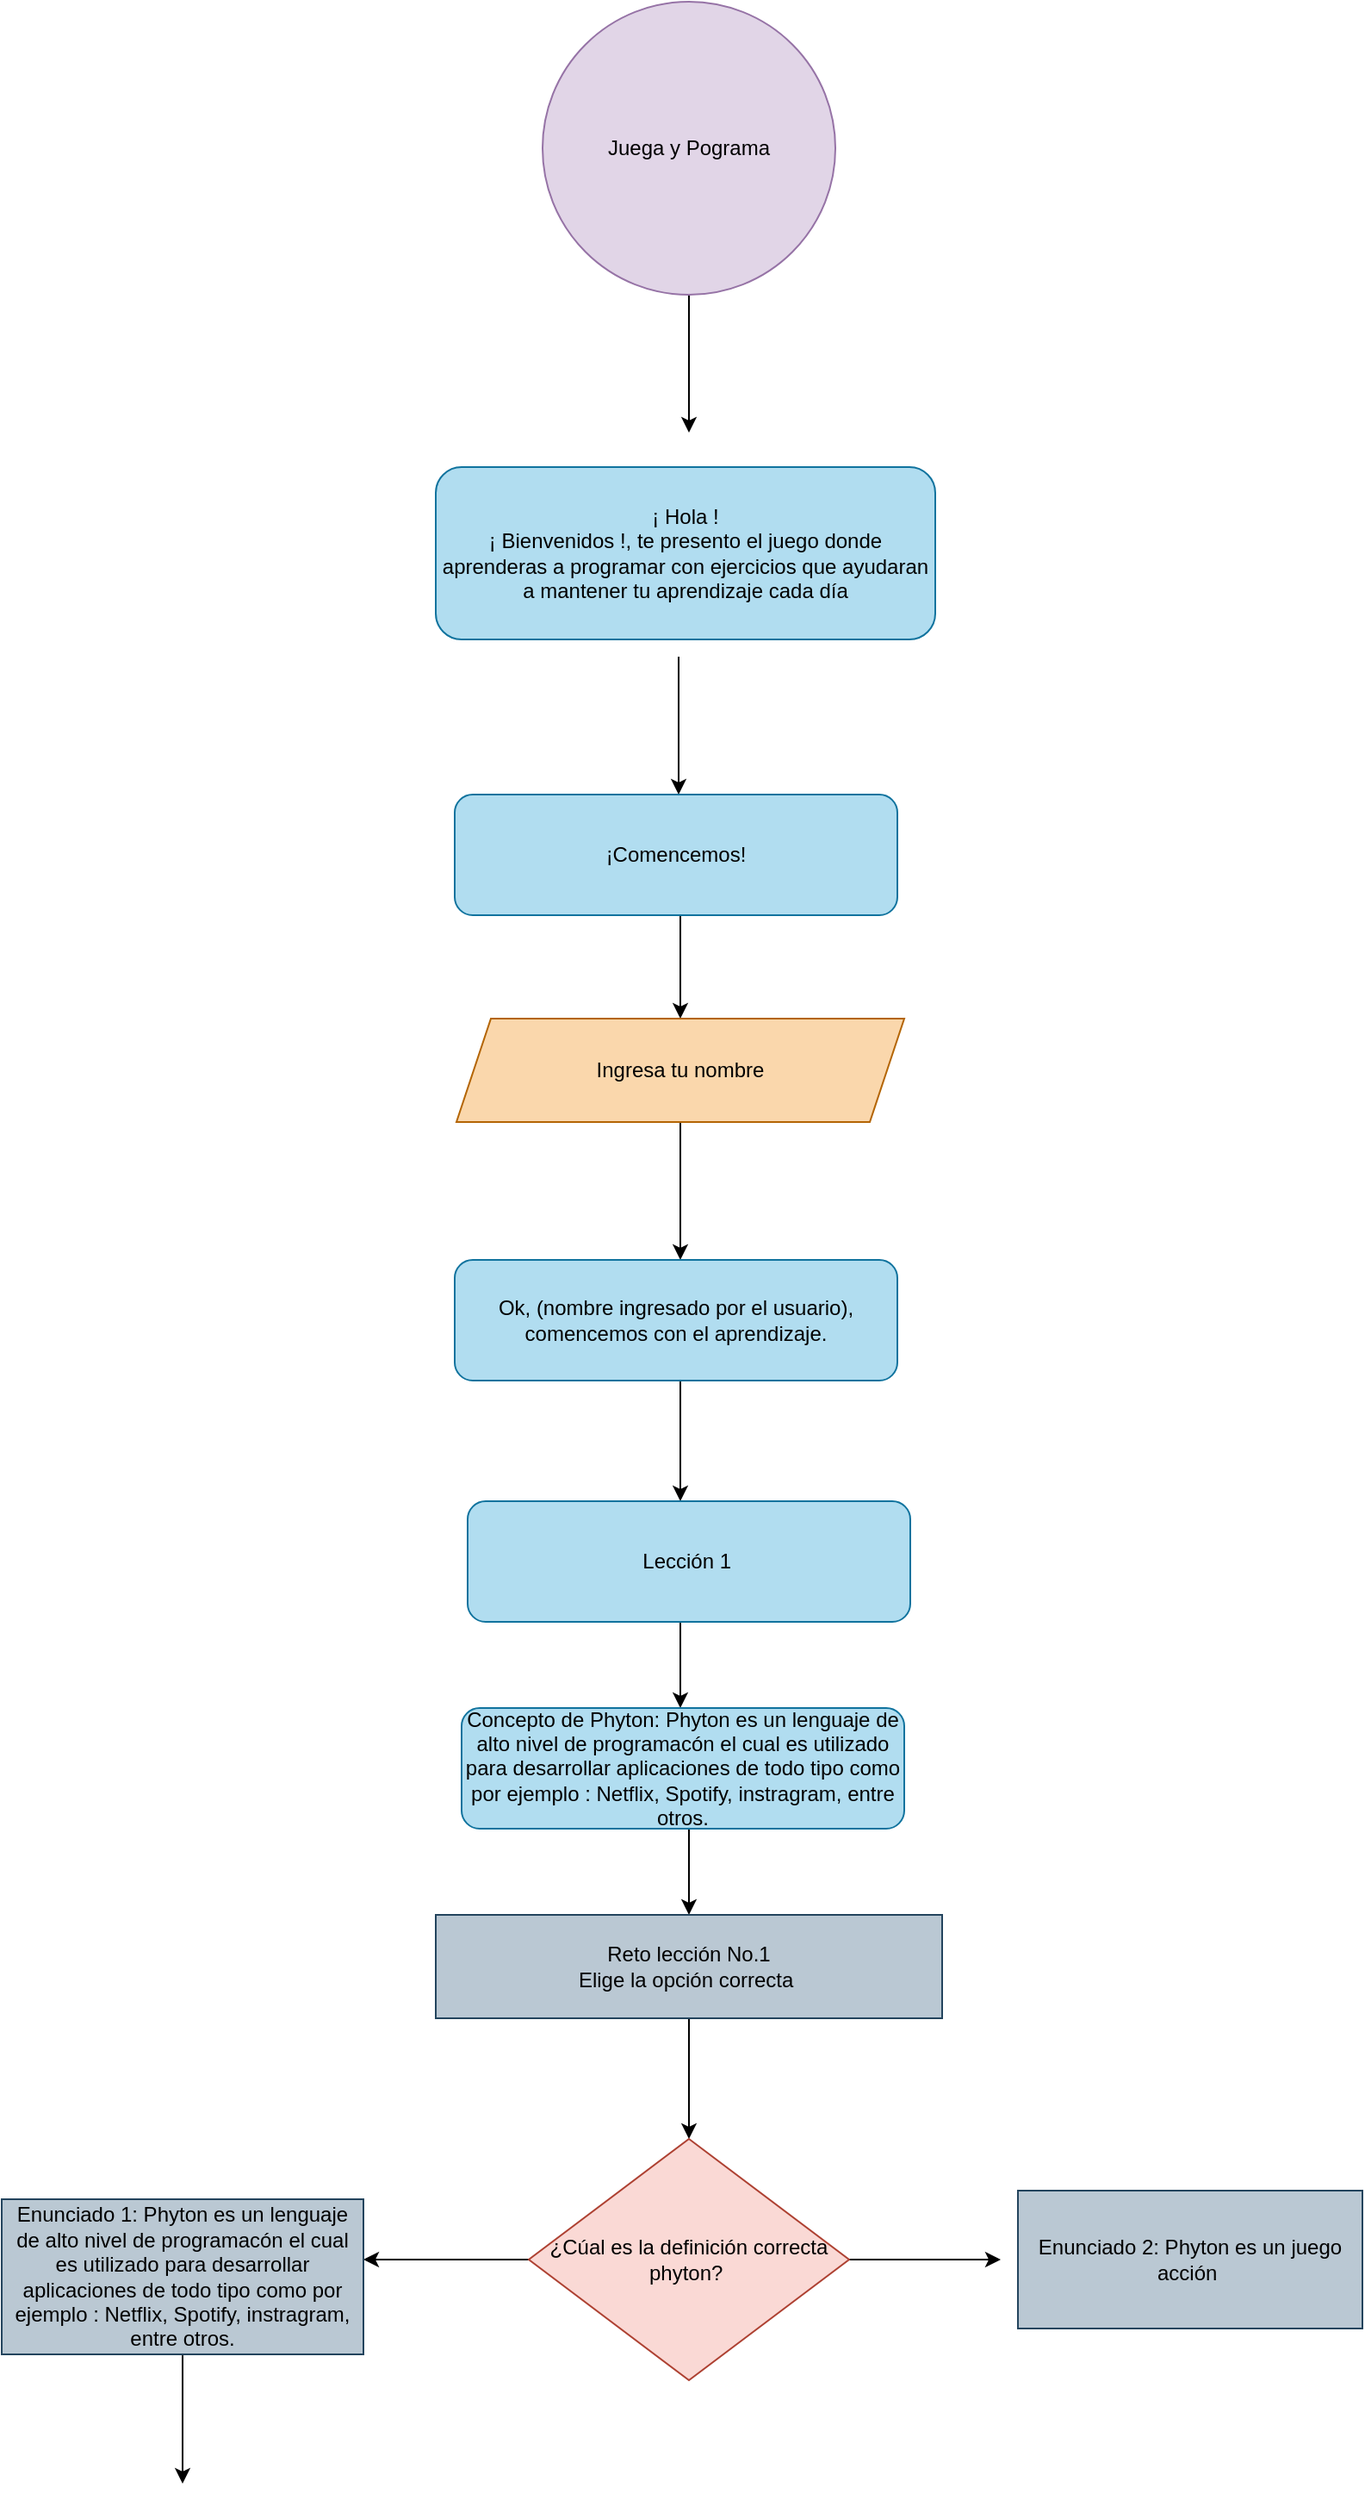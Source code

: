 <mxfile version="21.7.4" type="github">
  <diagram name="Página-1" id="wZ6IoTYDzUvtT-8nd7Mi">
    <mxGraphModel dx="880" dy="470" grid="1" gridSize="10" guides="1" tooltips="1" connect="1" arrows="1" fold="1" page="1" pageScale="1" pageWidth="827" pageHeight="1169" math="0" shadow="0">
      <root>
        <mxCell id="0" />
        <mxCell id="1" parent="0" />
        <mxCell id="Ye6Lir1v8M7o-369fLMi-2" style="edgeStyle=orthogonalEdgeStyle;rounded=0;orthogonalLoop=1;jettySize=auto;html=1;" edge="1" parent="1" source="Ye6Lir1v8M7o-369fLMi-1">
          <mxGeometry relative="1" as="geometry">
            <mxPoint x="419" y="290" as="targetPoint" />
          </mxGeometry>
        </mxCell>
        <mxCell id="Ye6Lir1v8M7o-369fLMi-1" value="Juega y Pograma" style="ellipse;whiteSpace=wrap;html=1;aspect=fixed;fillColor=#e1d5e7;strokeColor=#9673a6;" vertex="1" parent="1">
          <mxGeometry x="334" y="40" width="170" height="170" as="geometry" />
        </mxCell>
        <mxCell id="Ye6Lir1v8M7o-369fLMi-4" style="edgeStyle=orthogonalEdgeStyle;rounded=0;orthogonalLoop=1;jettySize=auto;html=1;" edge="1" parent="1">
          <mxGeometry relative="1" as="geometry">
            <mxPoint x="413" y="500" as="targetPoint" />
            <mxPoint x="413" y="420" as="sourcePoint" />
          </mxGeometry>
        </mxCell>
        <mxCell id="Ye6Lir1v8M7o-369fLMi-6" style="edgeStyle=orthogonalEdgeStyle;rounded=0;orthogonalLoop=1;jettySize=auto;html=1;" edge="1" parent="1">
          <mxGeometry relative="1" as="geometry">
            <mxPoint x="414" y="630" as="targetPoint" />
            <mxPoint x="414" y="570" as="sourcePoint" />
          </mxGeometry>
        </mxCell>
        <mxCell id="Ye6Lir1v8M7o-369fLMi-18" style="edgeStyle=orthogonalEdgeStyle;rounded=0;orthogonalLoop=1;jettySize=auto;html=1;exitX=0.5;exitY=1;exitDx=0;exitDy=0;entryX=0.5;entryY=0;entryDx=0;entryDy=0;" edge="1" parent="1" source="Ye6Lir1v8M7o-369fLMi-7">
          <mxGeometry relative="1" as="geometry">
            <mxPoint x="414" y="770" as="targetPoint" />
          </mxGeometry>
        </mxCell>
        <mxCell id="Ye6Lir1v8M7o-369fLMi-7" value="Ingresa tu nombre" style="shape=parallelogram;perimeter=parallelogramPerimeter;whiteSpace=wrap;html=1;fixedSize=1;fillColor=#fad7ac;strokeColor=#b46504;" vertex="1" parent="1">
          <mxGeometry x="284" y="630" width="260" height="60" as="geometry" />
        </mxCell>
        <mxCell id="Ye6Lir1v8M7o-369fLMi-13" value="" style="edgeStyle=orthogonalEdgeStyle;rounded=0;orthogonalLoop=1;jettySize=auto;html=1;" edge="1" parent="1">
          <mxGeometry relative="1" as="geometry">
            <mxPoint x="414" y="830" as="sourcePoint" />
            <mxPoint x="414" y="910" as="targetPoint" />
          </mxGeometry>
        </mxCell>
        <mxCell id="Ye6Lir1v8M7o-369fLMi-15" style="edgeStyle=orthogonalEdgeStyle;rounded=0;orthogonalLoop=1;jettySize=auto;html=1;exitX=0.5;exitY=1;exitDx=0;exitDy=0;" edge="1" parent="1">
          <mxGeometry relative="1" as="geometry">
            <mxPoint x="414" y="1030" as="targetPoint" />
            <mxPoint x="414" y="970" as="sourcePoint" />
          </mxGeometry>
        </mxCell>
        <mxCell id="Ye6Lir1v8M7o-369fLMi-19" style="edgeStyle=orthogonalEdgeStyle;rounded=0;orthogonalLoop=1;jettySize=auto;html=1;" edge="1" parent="1">
          <mxGeometry relative="1" as="geometry">
            <mxPoint x="419" y="1150" as="targetPoint" />
            <mxPoint x="419" y="1100" as="sourcePoint" />
          </mxGeometry>
        </mxCell>
        <mxCell id="Ye6Lir1v8M7o-369fLMi-21" style="edgeStyle=orthogonalEdgeStyle;rounded=0;orthogonalLoop=1;jettySize=auto;html=1;" edge="1" parent="1" source="Ye6Lir1v8M7o-369fLMi-20">
          <mxGeometry relative="1" as="geometry">
            <mxPoint x="419" y="1280" as="targetPoint" />
          </mxGeometry>
        </mxCell>
        <mxCell id="Ye6Lir1v8M7o-369fLMi-20" value="Reto lección No.1&lt;br&gt;Elige la opción correcta&amp;nbsp;" style="rounded=0;whiteSpace=wrap;html=1;fillColor=#bac8d3;strokeColor=#23445d;" vertex="1" parent="1">
          <mxGeometry x="272" y="1150" width="294" height="60" as="geometry" />
        </mxCell>
        <mxCell id="Ye6Lir1v8M7o-369fLMi-22" value="¡ Hola !&lt;br style=&quot;border-color: var(--border-color);&quot;&gt;¡ Bienvenidos !, te presento el juego donde aprenderas a programar con ejercicios que ayudaran a mantener tu aprendizaje cada día" style="rounded=1;whiteSpace=wrap;html=1;fillColor=#b1ddf0;strokeColor=#10739e;" vertex="1" parent="1">
          <mxGeometry x="272" y="310" width="290" height="100" as="geometry" />
        </mxCell>
        <mxCell id="Ye6Lir1v8M7o-369fLMi-23" value="¡Comencemos!" style="rounded=1;whiteSpace=wrap;html=1;fillColor=#b1ddf0;strokeColor=#10739e;" vertex="1" parent="1">
          <mxGeometry x="283" y="500" width="257" height="70" as="geometry" />
        </mxCell>
        <mxCell id="Ye6Lir1v8M7o-369fLMi-24" value="Ok, (nombre ingresado por el usuario), comencemos con el aprendizaje." style="rounded=1;whiteSpace=wrap;html=1;fillColor=#b1ddf0;strokeColor=#10739e;" vertex="1" parent="1">
          <mxGeometry x="283" y="770" width="257" height="70" as="geometry" />
        </mxCell>
        <mxCell id="Ye6Lir1v8M7o-369fLMi-25" value="Lección 1&amp;nbsp;" style="rounded=1;whiteSpace=wrap;html=1;fillColor=#b1ddf0;strokeColor=#10739e;" vertex="1" parent="1">
          <mxGeometry x="290.5" y="910" width="257" height="70" as="geometry" />
        </mxCell>
        <mxCell id="Ye6Lir1v8M7o-369fLMi-26" value="Concepto de Phyton: Phyton es un lenguaje de alto nivel de programacón el cual es utilizado para desarrollar aplicaciones de todo tipo como por ejemplo : Netflix, Spotify, instragram, entre otros." style="rounded=1;whiteSpace=wrap;html=1;fillColor=#b1ddf0;strokeColor=#10739e;" vertex="1" parent="1">
          <mxGeometry x="287" y="1030" width="257" height="70" as="geometry" />
        </mxCell>
        <mxCell id="Ye6Lir1v8M7o-369fLMi-29" style="edgeStyle=orthogonalEdgeStyle;rounded=0;orthogonalLoop=1;jettySize=auto;html=1;" edge="1" parent="1" source="Ye6Lir1v8M7o-369fLMi-28">
          <mxGeometry relative="1" as="geometry">
            <mxPoint x="230" y="1350" as="targetPoint" />
          </mxGeometry>
        </mxCell>
        <mxCell id="Ye6Lir1v8M7o-369fLMi-30" style="edgeStyle=orthogonalEdgeStyle;rounded=0;orthogonalLoop=1;jettySize=auto;html=1;exitX=1;exitY=0.5;exitDx=0;exitDy=0;" edge="1" parent="1" source="Ye6Lir1v8M7o-369fLMi-28">
          <mxGeometry relative="1" as="geometry">
            <mxPoint x="600" y="1350" as="targetPoint" />
          </mxGeometry>
        </mxCell>
        <mxCell id="Ye6Lir1v8M7o-369fLMi-28" value="¿Cúal es la definición correcta phyton?&amp;nbsp;" style="rhombus;whiteSpace=wrap;html=1;fillColor=#fad9d5;strokeColor=#ae4132;" vertex="1" parent="1">
          <mxGeometry x="326" y="1280" width="186" height="140" as="geometry" />
        </mxCell>
        <mxCell id="Ye6Lir1v8M7o-369fLMi-34" style="edgeStyle=orthogonalEdgeStyle;rounded=0;orthogonalLoop=1;jettySize=auto;html=1;" edge="1" parent="1" source="Ye6Lir1v8M7o-369fLMi-32">
          <mxGeometry relative="1" as="geometry">
            <mxPoint x="125" y="1480" as="targetPoint" />
          </mxGeometry>
        </mxCell>
        <mxCell id="Ye6Lir1v8M7o-369fLMi-32" value="Enunciado 1: Phyton es un lenguaje de alto nivel de programacón el cual es utilizado para desarrollar aplicaciones de todo tipo como por ejemplo : Netflix, Spotify, instragram, entre otros." style="rounded=0;whiteSpace=wrap;html=1;fillColor=#bac8d3;strokeColor=#23445d;" vertex="1" parent="1">
          <mxGeometry x="20" y="1315" width="210" height="90" as="geometry" />
        </mxCell>
        <mxCell id="Ye6Lir1v8M7o-369fLMi-33" value="Enunciado 2: Phyton es un juego acción&amp;nbsp;" style="rounded=0;whiteSpace=wrap;html=1;fillColor=#bac8d3;strokeColor=#23445d;" vertex="1" parent="1">
          <mxGeometry x="610" y="1310" width="200" height="80" as="geometry" />
        </mxCell>
      </root>
    </mxGraphModel>
  </diagram>
</mxfile>
